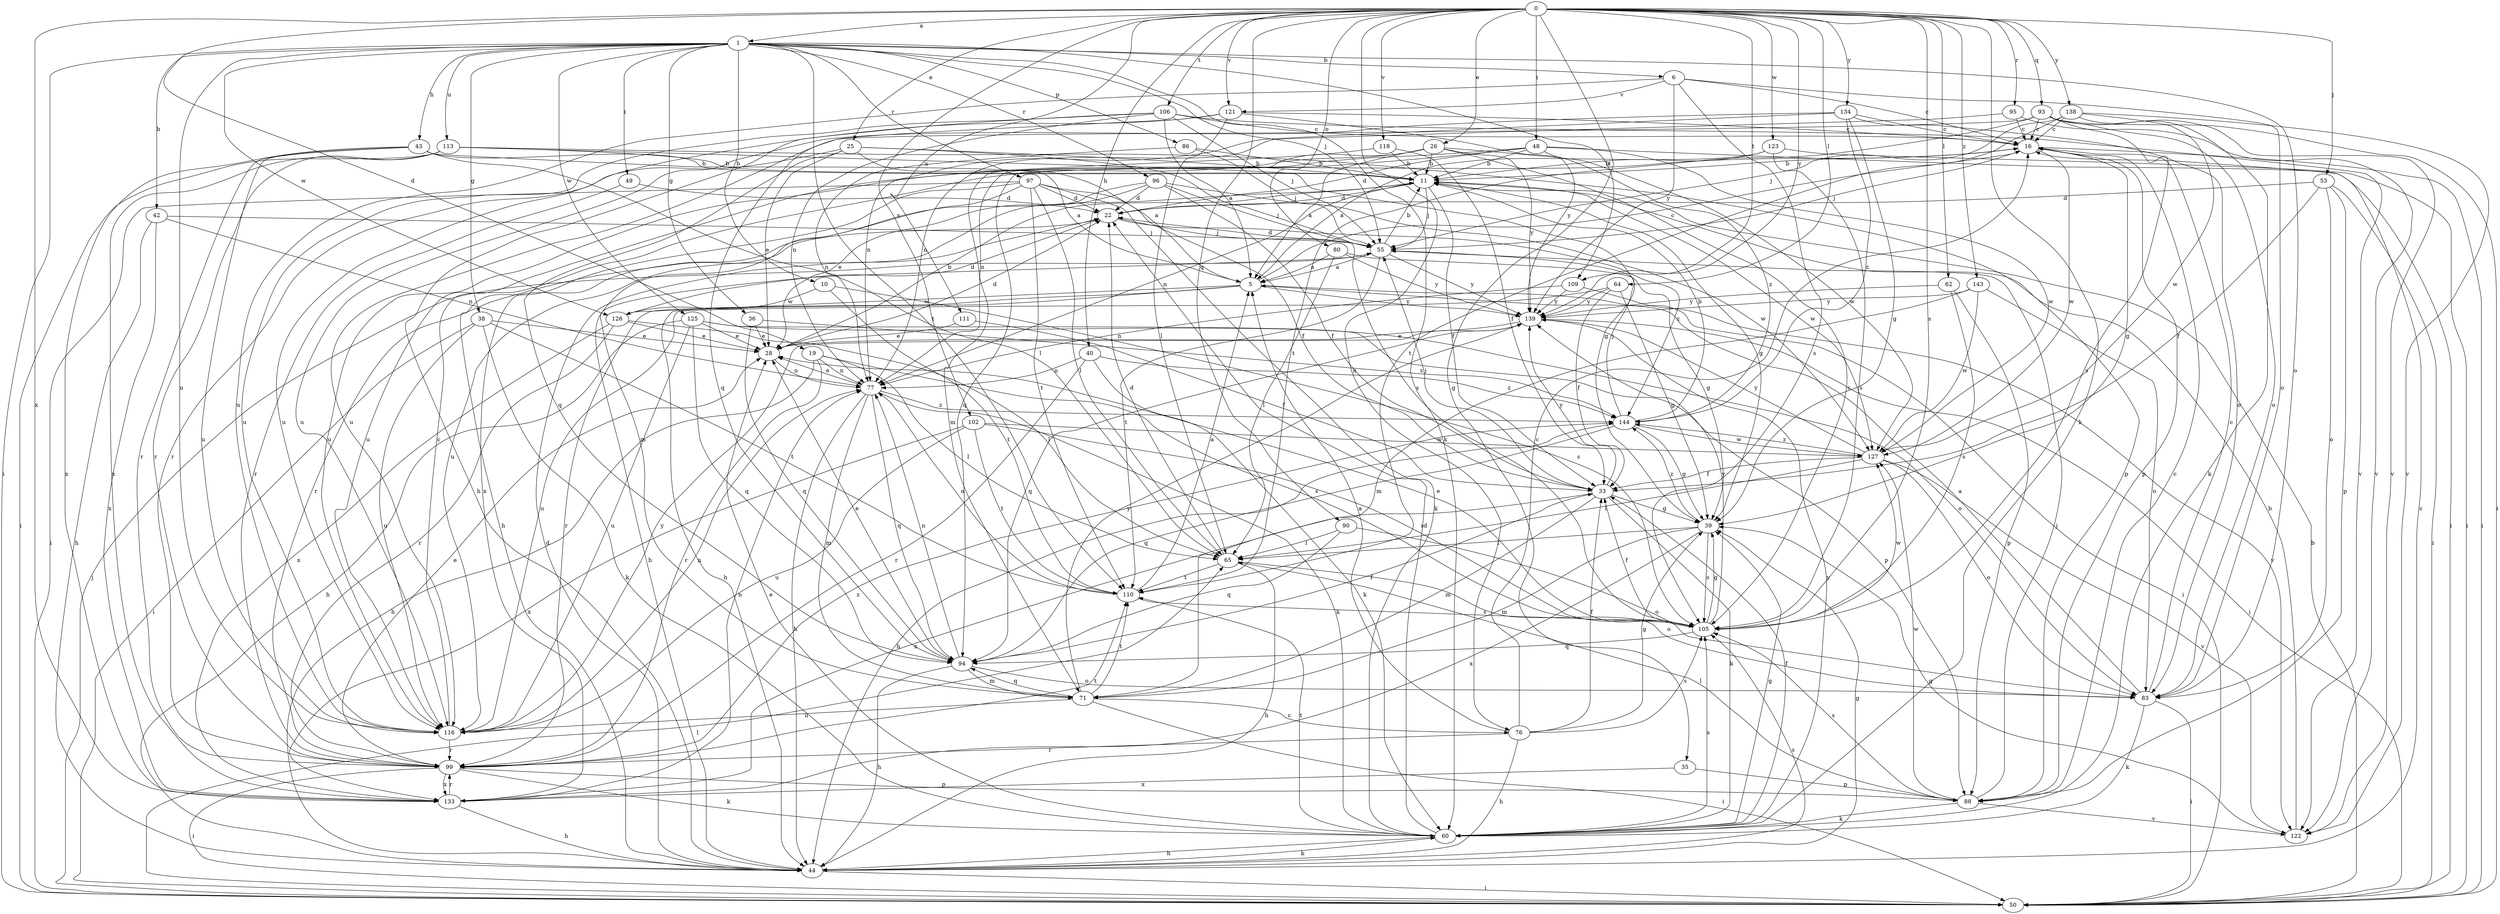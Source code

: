 strict digraph  {
0;
1;
5;
6;
10;
11;
16;
19;
22;
25;
26;
28;
33;
35;
36;
38;
39;
40;
42;
43;
44;
48;
49;
50;
53;
55;
60;
62;
64;
65;
71;
76;
77;
80;
83;
86;
88;
90;
93;
94;
95;
96;
97;
99;
102;
105;
106;
109;
110;
111;
113;
116;
118;
121;
122;
123;
125;
126;
127;
133;
134;
138;
139;
143;
144;
0 -> 1  [label=a];
0 -> 19  [label=d];
0 -> 25  [label=e];
0 -> 26  [label=e];
0 -> 35  [label=g];
0 -> 40  [label=h];
0 -> 48  [label=i];
0 -> 53  [label=j];
0 -> 60  [label=k];
0 -> 62  [label=l];
0 -> 64  [label=l];
0 -> 76  [label=n];
0 -> 80  [label=o];
0 -> 90  [label=q];
0 -> 93  [label=q];
0 -> 95  [label=r];
0 -> 102  [label=s];
0 -> 105  [label=s];
0 -> 106  [label=t];
0 -> 109  [label=t];
0 -> 111  [label=u];
0 -> 118  [label=v];
0 -> 121  [label=v];
0 -> 123  [label=w];
0 -> 133  [label=x];
0 -> 134  [label=y];
0 -> 138  [label=y];
0 -> 139  [label=y];
0 -> 143  [label=z];
1 -> 6  [label=b];
1 -> 10  [label=b];
1 -> 36  [label=g];
1 -> 38  [label=g];
1 -> 42  [label=h];
1 -> 43  [label=h];
1 -> 49  [label=i];
1 -> 50  [label=i];
1 -> 55  [label=j];
1 -> 60  [label=k];
1 -> 83  [label=o];
1 -> 86  [label=p];
1 -> 96  [label=r];
1 -> 97  [label=r];
1 -> 109  [label=t];
1 -> 110  [label=t];
1 -> 113  [label=u];
1 -> 116  [label=u];
1 -> 125  [label=w];
1 -> 126  [label=w];
5 -> 16  [label=c];
5 -> 44  [label=h];
5 -> 50  [label=i];
5 -> 99  [label=r];
5 -> 126  [label=w];
5 -> 139  [label=y];
6 -> 16  [label=c];
6 -> 83  [label=o];
6 -> 105  [label=s];
6 -> 116  [label=u];
6 -> 121  [label=v];
6 -> 139  [label=y];
10 -> 105  [label=s];
10 -> 110  [label=t];
10 -> 126  [label=w];
11 -> 22  [label=d];
11 -> 33  [label=f];
11 -> 39  [label=g];
11 -> 55  [label=j];
11 -> 77  [label=n];
11 -> 116  [label=u];
11 -> 127  [label=w];
16 -> 11  [label=b];
16 -> 39  [label=g];
16 -> 50  [label=i];
16 -> 55  [label=j];
16 -> 88  [label=p];
16 -> 127  [label=w];
19 -> 44  [label=h];
19 -> 65  [label=l];
19 -> 77  [label=n];
19 -> 99  [label=r];
19 -> 105  [label=s];
22 -> 55  [label=j];
22 -> 99  [label=r];
22 -> 144  [label=z];
25 -> 5  [label=a];
25 -> 11  [label=b];
25 -> 28  [label=e];
25 -> 94  [label=q];
25 -> 99  [label=r];
25 -> 105  [label=s];
26 -> 5  [label=a];
26 -> 11  [label=b];
26 -> 71  [label=m];
26 -> 105  [label=s];
26 -> 116  [label=u];
26 -> 127  [label=w];
26 -> 139  [label=y];
28 -> 11  [label=b];
28 -> 22  [label=d];
28 -> 77  [label=n];
33 -> 39  [label=g];
33 -> 55  [label=j];
33 -> 60  [label=k];
33 -> 71  [label=m];
33 -> 133  [label=x];
33 -> 139  [label=y];
35 -> 88  [label=p];
35 -> 133  [label=x];
36 -> 28  [label=e];
36 -> 94  [label=q];
36 -> 144  [label=z];
38 -> 28  [label=e];
38 -> 50  [label=i];
38 -> 60  [label=k];
38 -> 110  [label=t];
38 -> 116  [label=u];
39 -> 65  [label=l];
39 -> 71  [label=m];
39 -> 105  [label=s];
39 -> 133  [label=x];
39 -> 144  [label=z];
40 -> 60  [label=k];
40 -> 77  [label=n];
40 -> 99  [label=r];
40 -> 144  [label=z];
42 -> 44  [label=h];
42 -> 55  [label=j];
42 -> 77  [label=n];
42 -> 133  [label=x];
43 -> 5  [label=a];
43 -> 11  [label=b];
43 -> 65  [label=l];
43 -> 99  [label=r];
43 -> 116  [label=u];
43 -> 133  [label=x];
44 -> 16  [label=c];
44 -> 22  [label=d];
44 -> 39  [label=g];
44 -> 50  [label=i];
44 -> 60  [label=k];
44 -> 105  [label=s];
48 -> 11  [label=b];
48 -> 22  [label=d];
48 -> 50  [label=i];
48 -> 77  [label=n];
48 -> 94  [label=q];
48 -> 127  [label=w];
48 -> 144  [label=z];
49 -> 22  [label=d];
49 -> 99  [label=r];
50 -> 11  [label=b];
50 -> 55  [label=j];
50 -> 65  [label=l];
53 -> 22  [label=d];
53 -> 33  [label=f];
53 -> 50  [label=i];
53 -> 83  [label=o];
53 -> 88  [label=p];
55 -> 5  [label=a];
55 -> 11  [label=b];
55 -> 22  [label=d];
55 -> 44  [label=h];
55 -> 110  [label=t];
55 -> 139  [label=y];
60 -> 22  [label=d];
60 -> 28  [label=e];
60 -> 33  [label=f];
60 -> 39  [label=g];
60 -> 44  [label=h];
60 -> 105  [label=s];
60 -> 110  [label=t];
60 -> 139  [label=y];
62 -> 88  [label=p];
62 -> 105  [label=s];
62 -> 139  [label=y];
64 -> 33  [label=f];
64 -> 39  [label=g];
64 -> 116  [label=u];
64 -> 139  [label=y];
65 -> 22  [label=d];
65 -> 44  [label=h];
65 -> 83  [label=o];
65 -> 110  [label=t];
71 -> 50  [label=i];
71 -> 94  [label=q];
71 -> 110  [label=t];
71 -> 116  [label=u];
71 -> 139  [label=y];
71 -> 76  [label=c];
76 -> 5  [label=a];
76 -> 16  [label=c];
76 -> 33  [label=f];
76 -> 39  [label=g];
76 -> 44  [label=h];
76 -> 99  [label=r];
76 -> 105  [label=s];
77 -> 28  [label=e];
77 -> 44  [label=h];
77 -> 60  [label=k];
77 -> 71  [label=m];
77 -> 94  [label=q];
77 -> 144  [label=z];
80 -> 5  [label=a];
80 -> 39  [label=g];
80 -> 65  [label=l];
80 -> 139  [label=y];
83 -> 5  [label=a];
83 -> 16  [label=c];
83 -> 50  [label=i];
83 -> 60  [label=k];
86 -> 11  [label=b];
86 -> 55  [label=j];
86 -> 77  [label=n];
88 -> 16  [label=c];
88 -> 55  [label=j];
88 -> 60  [label=k];
88 -> 65  [label=l];
88 -> 105  [label=s];
88 -> 122  [label=v];
88 -> 127  [label=w];
90 -> 65  [label=l];
90 -> 83  [label=o];
90 -> 94  [label=q];
93 -> 16  [label=c];
93 -> 50  [label=i];
93 -> 83  [label=o];
93 -> 105  [label=s];
93 -> 110  [label=t];
93 -> 116  [label=u];
93 -> 122  [label=v];
94 -> 28  [label=e];
94 -> 33  [label=f];
94 -> 44  [label=h];
94 -> 71  [label=m];
94 -> 77  [label=n];
94 -> 83  [label=o];
95 -> 16  [label=c];
95 -> 77  [label=n];
95 -> 122  [label=v];
96 -> 22  [label=d];
96 -> 28  [label=e];
96 -> 33  [label=f];
96 -> 55  [label=j];
96 -> 127  [label=w];
96 -> 133  [label=x];
97 -> 22  [label=d];
97 -> 33  [label=f];
97 -> 44  [label=h];
97 -> 50  [label=i];
97 -> 60  [label=k];
97 -> 65  [label=l];
97 -> 71  [label=m];
97 -> 110  [label=t];
99 -> 28  [label=e];
99 -> 50  [label=i];
99 -> 60  [label=k];
99 -> 88  [label=p];
99 -> 110  [label=t];
99 -> 133  [label=x];
99 -> 144  [label=z];
102 -> 105  [label=s];
102 -> 110  [label=t];
102 -> 116  [label=u];
102 -> 127  [label=w];
102 -> 133  [label=x];
105 -> 28  [label=e];
105 -> 33  [label=f];
105 -> 39  [label=g];
105 -> 94  [label=q];
105 -> 127  [label=w];
105 -> 139  [label=y];
106 -> 5  [label=a];
106 -> 16  [label=c];
106 -> 44  [label=h];
106 -> 55  [label=j];
106 -> 77  [label=n];
106 -> 116  [label=u];
106 -> 122  [label=v];
109 -> 77  [label=n];
109 -> 122  [label=v];
109 -> 139  [label=y];
110 -> 5  [label=a];
110 -> 77  [label=n];
110 -> 105  [label=s];
111 -> 28  [label=e];
111 -> 33  [label=f];
113 -> 11  [label=b];
113 -> 39  [label=g];
113 -> 50  [label=i];
113 -> 88  [label=p];
113 -> 99  [label=r];
113 -> 133  [label=x];
116 -> 16  [label=c];
116 -> 77  [label=n];
116 -> 99  [label=r];
116 -> 139  [label=y];
118 -> 11  [label=b];
118 -> 33  [label=f];
118 -> 116  [label=u];
121 -> 16  [label=c];
121 -> 65  [label=l];
121 -> 94  [label=q];
121 -> 116  [label=u];
121 -> 139  [label=y];
122 -> 11  [label=b];
122 -> 39  [label=g];
123 -> 5  [label=a];
123 -> 11  [label=b];
123 -> 50  [label=i];
123 -> 105  [label=s];
125 -> 28  [label=e];
125 -> 44  [label=h];
125 -> 83  [label=o];
125 -> 88  [label=p];
125 -> 94  [label=q];
125 -> 116  [label=u];
126 -> 22  [label=d];
126 -> 28  [label=e];
126 -> 65  [label=l];
126 -> 99  [label=r];
126 -> 133  [label=x];
127 -> 33  [label=f];
127 -> 65  [label=l];
127 -> 83  [label=o];
127 -> 122  [label=v];
127 -> 139  [label=y];
127 -> 144  [label=z];
133 -> 44  [label=h];
133 -> 77  [label=n];
133 -> 99  [label=r];
134 -> 16  [label=c];
134 -> 39  [label=g];
134 -> 77  [label=n];
134 -> 83  [label=o];
134 -> 116  [label=u];
134 -> 144  [label=z];
138 -> 16  [label=c];
138 -> 55  [label=j];
138 -> 60  [label=k];
138 -> 110  [label=t];
138 -> 122  [label=v];
138 -> 127  [label=w];
139 -> 28  [label=e];
139 -> 50  [label=i];
139 -> 94  [label=q];
143 -> 71  [label=m];
143 -> 83  [label=o];
143 -> 127  [label=w];
143 -> 139  [label=y];
144 -> 11  [label=b];
144 -> 39  [label=g];
144 -> 44  [label=h];
144 -> 55  [label=j];
144 -> 94  [label=q];
144 -> 127  [label=w];
}
